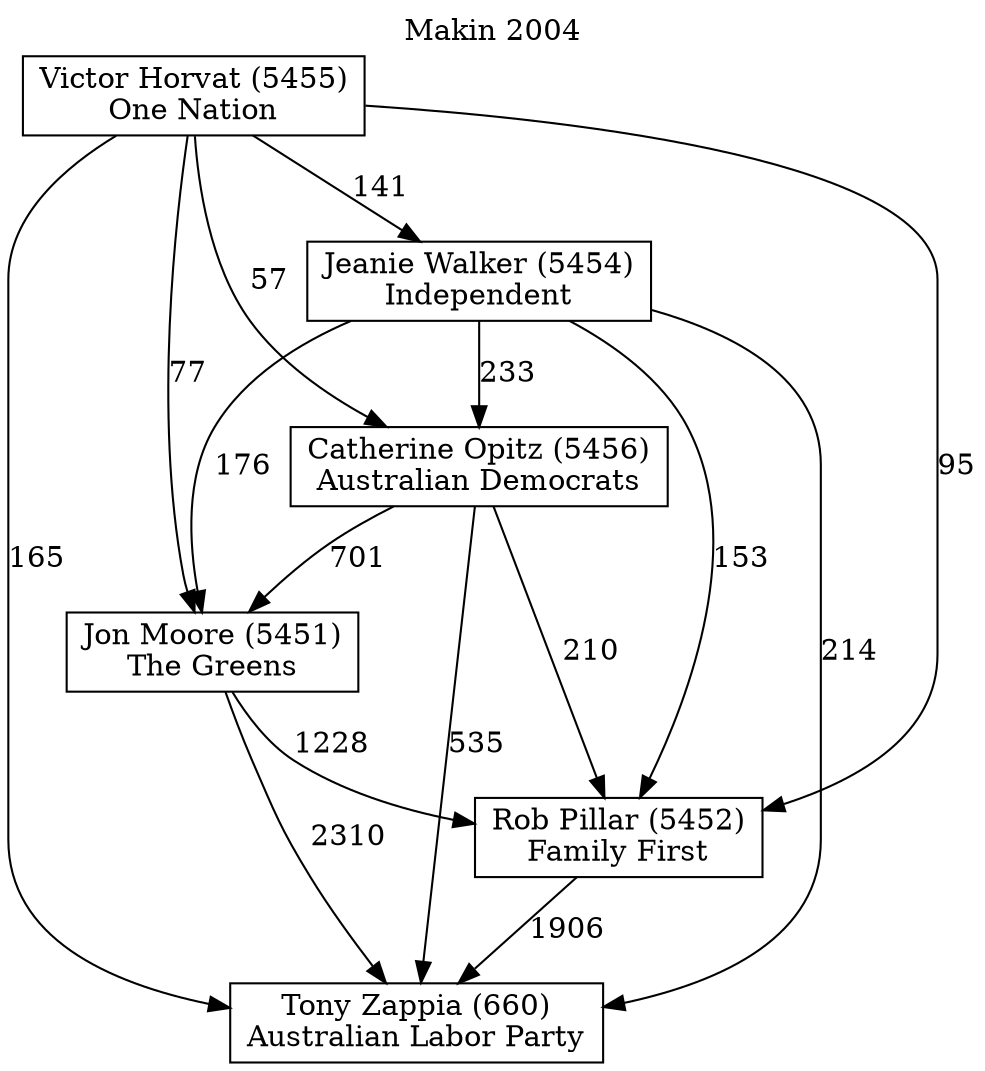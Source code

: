 // House preference flow
digraph "Tony Zappia (660)_Makin_2004" {
	graph [label="Makin 2004" labelloc=t mclimit=10]
	node [shape=box]
	"Tony Zappia (660)" [label="Tony Zappia (660)
Australian Labor Party"]
	"Rob Pillar (5452)" [label="Rob Pillar (5452)
Family First"]
	"Jon Moore (5451)" [label="Jon Moore (5451)
The Greens"]
	"Catherine Opitz (5456)" [label="Catherine Opitz (5456)
Australian Democrats"]
	"Jeanie Walker (5454)" [label="Jeanie Walker (5454)
Independent"]
	"Victor Horvat (5455)" [label="Victor Horvat (5455)
One Nation"]
	"Rob Pillar (5452)" -> "Tony Zappia (660)" [label=1906]
	"Jon Moore (5451)" -> "Rob Pillar (5452)" [label=1228]
	"Catherine Opitz (5456)" -> "Jon Moore (5451)" [label=701]
	"Jeanie Walker (5454)" -> "Catherine Opitz (5456)" [label=233]
	"Victor Horvat (5455)" -> "Jeanie Walker (5454)" [label=141]
	"Jon Moore (5451)" -> "Tony Zappia (660)" [label=2310]
	"Catherine Opitz (5456)" -> "Tony Zappia (660)" [label=535]
	"Jeanie Walker (5454)" -> "Tony Zappia (660)" [label=214]
	"Victor Horvat (5455)" -> "Tony Zappia (660)" [label=165]
	"Victor Horvat (5455)" -> "Catherine Opitz (5456)" [label=57]
	"Jeanie Walker (5454)" -> "Jon Moore (5451)" [label=176]
	"Victor Horvat (5455)" -> "Jon Moore (5451)" [label=77]
	"Catherine Opitz (5456)" -> "Rob Pillar (5452)" [label=210]
	"Jeanie Walker (5454)" -> "Rob Pillar (5452)" [label=153]
	"Victor Horvat (5455)" -> "Rob Pillar (5452)" [label=95]
}
